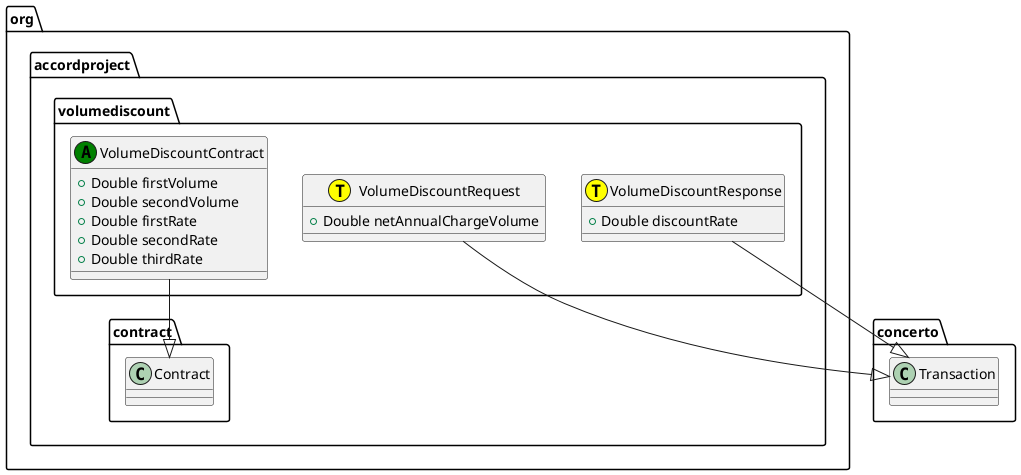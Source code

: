 @startuml
class org.accordproject.volumediscount.VolumeDiscountContract << (A,green) >> {
   + Double firstVolume
   + Double secondVolume
   + Double firstRate
   + Double secondRate
   + Double thirdRate
}
org.accordproject.volumediscount.VolumeDiscountContract --|> org.accordproject.contract.Contract
class org.accordproject.volumediscount.VolumeDiscountRequest << (T,yellow) >> {
   + Double netAnnualChargeVolume
}
org.accordproject.volumediscount.VolumeDiscountRequest --|> concerto.Transaction
class org.accordproject.volumediscount.VolumeDiscountResponse << (T,yellow) >> {
   + Double discountRate
}
org.accordproject.volumediscount.VolumeDiscountResponse --|> concerto.Transaction
@enduml
